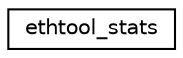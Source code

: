 digraph G
{
  edge [fontname="Helvetica",fontsize="10",labelfontname="Helvetica",labelfontsize="10"];
  node [fontname="Helvetica",fontsize="10",shape=record];
  rankdir="LR";
  Node1 [label="ethtool_stats",height=0.2,width=0.4,color="black", fillcolor="white", style="filled",URL="$structethtool__stats.html"];
}

